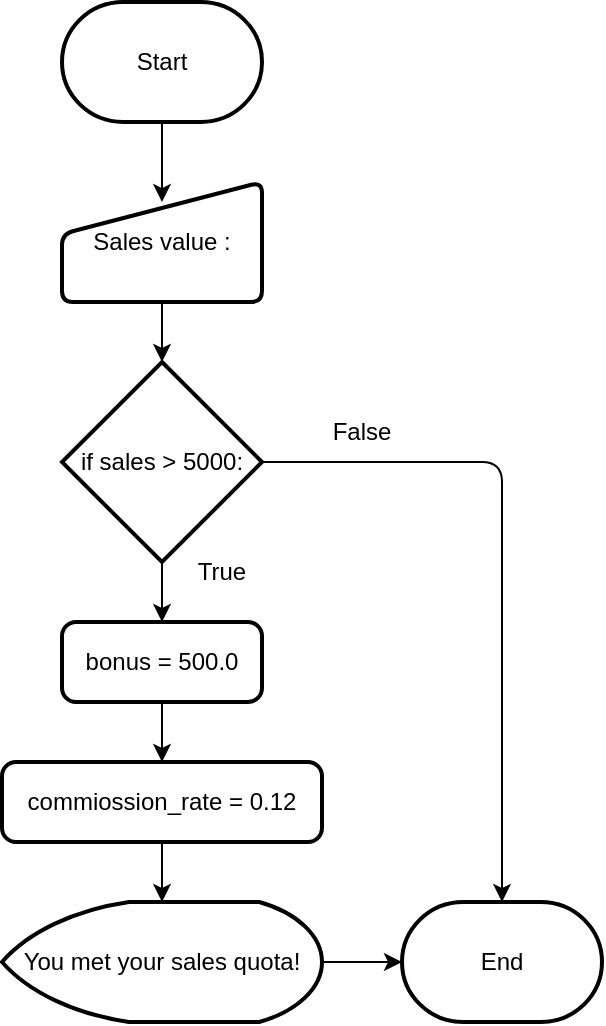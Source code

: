 <mxfile>
    <diagram id="Dn83BFYoQidH9E2KFeA1" name="Page-1">
        <mxGraphModel dx="1188" dy="658" grid="0" gridSize="10" guides="1" tooltips="1" connect="1" arrows="1" fold="1" page="1" pageScale="1" pageWidth="850" pageHeight="1100" math="0" shadow="0">
            <root>
                <mxCell id="0"/>
                <mxCell id="1" parent="0"/>
                <mxCell id="26" style="edgeStyle=none;html=1;entryX=0.5;entryY=0.167;entryDx=0;entryDy=0;entryPerimeter=0;" parent="1" source="3" target="5" edge="1">
                    <mxGeometry relative="1" as="geometry"/>
                </mxCell>
                <mxCell id="3" value="Start" style="strokeWidth=2;html=1;shape=mxgraph.flowchart.terminator;whiteSpace=wrap;" parent="1" vertex="1">
                    <mxGeometry x="220" y="200" width="100" height="60" as="geometry"/>
                </mxCell>
                <mxCell id="4" value="End" style="strokeWidth=2;html=1;shape=mxgraph.flowchart.terminator;whiteSpace=wrap;" parent="1" vertex="1">
                    <mxGeometry x="390" y="650" width="100" height="60" as="geometry"/>
                </mxCell>
                <mxCell id="14" style="edgeStyle=none;html=1;entryX=0.5;entryY=0;entryDx=0;entryDy=0;entryPerimeter=0;" parent="1" source="5" target="6" edge="1">
                    <mxGeometry relative="1" as="geometry"/>
                </mxCell>
                <mxCell id="5" value="Sales value :" style="html=1;strokeWidth=2;shape=manualInput;whiteSpace=wrap;rounded=1;size=26;arcSize=11;" parent="1" vertex="1">
                    <mxGeometry x="220" y="290" width="100" height="60" as="geometry"/>
                </mxCell>
                <mxCell id="15" style="edgeStyle=none;html=1;entryX=0.5;entryY=0;entryDx=0;entryDy=0;" parent="1" source="6" target="7" edge="1">
                    <mxGeometry relative="1" as="geometry"/>
                </mxCell>
                <mxCell id="25" style="edgeStyle=none;html=1;entryX=0.5;entryY=0;entryDx=0;entryDy=0;entryPerimeter=0;" parent="1" source="6" target="4" edge="1">
                    <mxGeometry relative="1" as="geometry">
                        <Array as="points">
                            <mxPoint x="440" y="430"/>
                        </Array>
                    </mxGeometry>
                </mxCell>
                <mxCell id="6" value="if sales &amp;gt; 5000:" style="strokeWidth=2;html=1;shape=mxgraph.flowchart.decision;whiteSpace=wrap;" parent="1" vertex="1">
                    <mxGeometry x="220" y="380" width="100" height="100" as="geometry"/>
                </mxCell>
                <mxCell id="19" style="edgeStyle=none;html=1;entryX=0.5;entryY=0;entryDx=0;entryDy=0;" parent="1" source="7" target="8" edge="1">
                    <mxGeometry relative="1" as="geometry"/>
                </mxCell>
                <mxCell id="7" value="bonus = 500.0" style="rounded=1;whiteSpace=wrap;html=1;absoluteArcSize=1;arcSize=14;strokeWidth=2;" parent="1" vertex="1">
                    <mxGeometry x="220" y="510" width="100" height="40" as="geometry"/>
                </mxCell>
                <mxCell id="20" style="edgeStyle=none;html=1;entryX=0.5;entryY=0;entryDx=0;entryDy=0;entryPerimeter=0;" parent="1" source="8" target="9" edge="1">
                    <mxGeometry relative="1" as="geometry"/>
                </mxCell>
                <mxCell id="8" value="commiossion_rate = 0.12" style="rounded=1;whiteSpace=wrap;html=1;absoluteArcSize=1;arcSize=14;strokeWidth=2;" parent="1" vertex="1">
                    <mxGeometry x="190" y="580" width="160" height="40" as="geometry"/>
                </mxCell>
                <mxCell id="24" style="edgeStyle=none;html=1;entryX=0;entryY=0.5;entryDx=0;entryDy=0;entryPerimeter=0;" parent="1" source="9" target="4" edge="1">
                    <mxGeometry relative="1" as="geometry"/>
                </mxCell>
                <mxCell id="9" value="You met your sales quota!" style="strokeWidth=2;html=1;shape=mxgraph.flowchart.display;whiteSpace=wrap;" parent="1" vertex="1">
                    <mxGeometry x="190" y="650" width="160" height="60" as="geometry"/>
                </mxCell>
                <mxCell id="21" value="True" style="text;html=1;strokeColor=none;fillColor=none;align=center;verticalAlign=middle;whiteSpace=wrap;rounded=0;" parent="1" vertex="1">
                    <mxGeometry x="270" y="470" width="60" height="30" as="geometry"/>
                </mxCell>
                <mxCell id="22" value="False" style="text;html=1;strokeColor=none;fillColor=none;align=center;verticalAlign=middle;whiteSpace=wrap;rounded=0;" parent="1" vertex="1">
                    <mxGeometry x="340" y="400" width="60" height="30" as="geometry"/>
                </mxCell>
            </root>
        </mxGraphModel>
    </diagram>
    <diagram id="6Tc7TNAl6Jin8Av_L2Xj" name="Page-2">
        <mxGraphModel dx="1425" dy="790" grid="1" gridSize="10" guides="1" tooltips="1" connect="1" arrows="1" fold="1" page="1" pageScale="1" pageWidth="850" pageHeight="1100" math="0" shadow="0">
            <root>
                <mxCell id="Ytnv6dPcexWLq4eWZgGV-0"/>
                <mxCell id="Ytnv6dPcexWLq4eWZgGV-1" parent="Ytnv6dPcexWLq4eWZgGV-0"/>
                <mxCell id="Ytnv6dPcexWLq4eWZgGV-9" style="edgeStyle=none;html=1;entryX=0.5;entryY=0;entryDx=0;entryDy=0;" edge="1" parent="Ytnv6dPcexWLq4eWZgGV-1" source="Ytnv6dPcexWLq4eWZgGV-2" target="Ytnv6dPcexWLq4eWZgGV-4">
                    <mxGeometry relative="1" as="geometry"/>
                </mxCell>
                <mxCell id="Ytnv6dPcexWLq4eWZgGV-2" value="Start" style="strokeWidth=2;html=1;shape=mxgraph.flowchart.terminator;whiteSpace=wrap;" vertex="1" parent="Ytnv6dPcexWLq4eWZgGV-1">
                    <mxGeometry x="120" y="180" width="100" height="60" as="geometry"/>
                </mxCell>
                <mxCell id="Ytnv6dPcexWLq4eWZgGV-3" value="End" style="strokeWidth=2;html=1;shape=mxgraph.flowchart.terminator;whiteSpace=wrap;" vertex="1" parent="Ytnv6dPcexWLq4eWZgGV-1">
                    <mxGeometry x="120" y="840" width="100" height="60" as="geometry"/>
                </mxCell>
                <mxCell id="Ytnv6dPcexWLq4eWZgGV-10" style="edgeStyle=none;html=1;entryX=0.5;entryY=0;entryDx=0;entryDy=0;" edge="1" parent="Ytnv6dPcexWLq4eWZgGV-1" source="Ytnv6dPcexWLq4eWZgGV-4" target="Ytnv6dPcexWLq4eWZgGV-5">
                    <mxGeometry relative="1" as="geometry"/>
                </mxCell>
                <mxCell id="Ytnv6dPcexWLq4eWZgGV-4" value="First Score :" style="html=1;strokeWidth=2;shape=manualInput;whiteSpace=wrap;rounded=1;size=26;arcSize=11;" vertex="1" parent="Ytnv6dPcexWLq4eWZgGV-1">
                    <mxGeometry x="120" y="270" width="100" height="60" as="geometry"/>
                </mxCell>
                <mxCell id="Ytnv6dPcexWLq4eWZgGV-11" style="edgeStyle=none;html=1;entryX=0.5;entryY=0;entryDx=0;entryDy=0;" edge="1" parent="Ytnv6dPcexWLq4eWZgGV-1" source="Ytnv6dPcexWLq4eWZgGV-5" target="Ytnv6dPcexWLq4eWZgGV-6">
                    <mxGeometry relative="1" as="geometry"/>
                </mxCell>
                <mxCell id="Ytnv6dPcexWLq4eWZgGV-5" value="Second Score :" style="html=1;strokeWidth=2;shape=manualInput;whiteSpace=wrap;rounded=1;size=26;arcSize=11;" vertex="1" parent="Ytnv6dPcexWLq4eWZgGV-1">
                    <mxGeometry x="120" y="360" width="100" height="60" as="geometry"/>
                </mxCell>
                <mxCell id="Ytnv6dPcexWLq4eWZgGV-13" style="edgeStyle=none;html=1;entryX=0.5;entryY=0;entryDx=0;entryDy=0;" edge="1" parent="Ytnv6dPcexWLq4eWZgGV-1" source="Ytnv6dPcexWLq4eWZgGV-6" target="Ytnv6dPcexWLq4eWZgGV-7">
                    <mxGeometry relative="1" as="geometry"/>
                </mxCell>
                <mxCell id="Ytnv6dPcexWLq4eWZgGV-6" value="Third Score :" style="html=1;strokeWidth=2;shape=manualInput;whiteSpace=wrap;rounded=1;size=26;arcSize=11;" vertex="1" parent="Ytnv6dPcexWLq4eWZgGV-1">
                    <mxGeometry x="120" y="450" width="100" height="60" as="geometry"/>
                </mxCell>
                <mxCell id="Ytnv6dPcexWLq4eWZgGV-17" style="edgeStyle=none;html=1;entryX=0.5;entryY=0;entryDx=0;entryDy=0;entryPerimeter=0;" edge="1" parent="Ytnv6dPcexWLq4eWZgGV-1" source="Ytnv6dPcexWLq4eWZgGV-7" target="Ytnv6dPcexWLq4eWZgGV-16">
                    <mxGeometry relative="1" as="geometry"/>
                </mxCell>
                <mxCell id="Ytnv6dPcexWLq4eWZgGV-7" value="average = (first_score+second_score+third_score)/3" style="rounded=1;whiteSpace=wrap;html=1;absoluteArcSize=1;arcSize=14;strokeWidth=2;" vertex="1" parent="Ytnv6dPcexWLq4eWZgGV-1">
                    <mxGeometry x="15" y="540" width="310" height="40" as="geometry"/>
                </mxCell>
                <mxCell id="Ytnv6dPcexWLq4eWZgGV-20" style="edgeStyle=none;html=1;entryX=0;entryY=0.5;entryDx=0;entryDy=0;entryPerimeter=0;" edge="1" parent="Ytnv6dPcexWLq4eWZgGV-1" source="Ytnv6dPcexWLq4eWZgGV-14" target="Ytnv6dPcexWLq4eWZgGV-19">
                    <mxGeometry relative="1" as="geometry"/>
                </mxCell>
                <mxCell id="Ytnv6dPcexWLq4eWZgGV-23" style="edgeStyle=none;html=1;entryX=0.5;entryY=0;entryDx=0;entryDy=0;entryPerimeter=0;" edge="1" parent="Ytnv6dPcexWLq4eWZgGV-1" source="Ytnv6dPcexWLq4eWZgGV-14" target="Ytnv6dPcexWLq4eWZgGV-3">
                    <mxGeometry relative="1" as="geometry"/>
                </mxCell>
                <mxCell id="Ytnv6dPcexWLq4eWZgGV-14" value="if average &amp;gt; 95:" style="strokeWidth=2;html=1;shape=mxgraph.flowchart.decision;whiteSpace=wrap;" vertex="1" parent="Ytnv6dPcexWLq4eWZgGV-1">
                    <mxGeometry x="120" y="700" width="100" height="100" as="geometry"/>
                </mxCell>
                <mxCell id="Ytnv6dPcexWLq4eWZgGV-18" style="edgeStyle=none;html=1;entryX=0.5;entryY=0;entryDx=0;entryDy=0;entryPerimeter=0;" edge="1" parent="Ytnv6dPcexWLq4eWZgGV-1" source="Ytnv6dPcexWLq4eWZgGV-16" target="Ytnv6dPcexWLq4eWZgGV-14">
                    <mxGeometry relative="1" as="geometry"/>
                </mxCell>
                <mxCell id="Ytnv6dPcexWLq4eWZgGV-16" value="average" style="strokeWidth=2;html=1;shape=mxgraph.flowchart.display;whiteSpace=wrap;" vertex="1" parent="Ytnv6dPcexWLq4eWZgGV-1">
                    <mxGeometry x="120" y="610" width="100" height="60" as="geometry"/>
                </mxCell>
                <mxCell id="Ytnv6dPcexWLq4eWZgGV-24" style="edgeStyle=none;html=1;entryX=1;entryY=0.5;entryDx=0;entryDy=0;entryPerimeter=0;" edge="1" parent="Ytnv6dPcexWLq4eWZgGV-1" source="Ytnv6dPcexWLq4eWZgGV-19" target="Ytnv6dPcexWLq4eWZgGV-3">
                    <mxGeometry relative="1" as="geometry">
                        <Array as="points">
                            <mxPoint x="320" y="870"/>
                        </Array>
                    </mxGeometry>
                </mxCell>
                <mxCell id="Ytnv6dPcexWLq4eWZgGV-19" value="congratulations" style="strokeWidth=2;html=1;shape=mxgraph.flowchart.display;whiteSpace=wrap;" vertex="1" parent="Ytnv6dPcexWLq4eWZgGV-1">
                    <mxGeometry x="270" y="720" width="100" height="60" as="geometry"/>
                </mxCell>
                <mxCell id="Ytnv6dPcexWLq4eWZgGV-21" value="True" style="text;html=1;strokeColor=none;fillColor=none;align=center;verticalAlign=middle;whiteSpace=wrap;rounded=0;" vertex="1" parent="Ytnv6dPcexWLq4eWZgGV-1">
                    <mxGeometry x="210" y="720" width="60" height="30" as="geometry"/>
                </mxCell>
                <mxCell id="Ytnv6dPcexWLq4eWZgGV-22" value="False" style="text;html=1;strokeColor=none;fillColor=none;align=center;verticalAlign=middle;whiteSpace=wrap;rounded=0;" vertex="1" parent="Ytnv6dPcexWLq4eWZgGV-1">
                    <mxGeometry x="170" y="800" width="60" height="30" as="geometry"/>
                </mxCell>
            </root>
        </mxGraphModel>
    </diagram>
    <diagram id="rSBsGykF14jfiDmRn0nw" name="Page-3">
        <mxGraphModel dx="1425" dy="790" grid="1" gridSize="10" guides="1" tooltips="1" connect="1" arrows="1" fold="1" page="1" pageScale="1" pageWidth="850" pageHeight="1100" math="0" shadow="0">
            <root>
                <mxCell id="jsNpPN3t-V2Z6mz5eVgf-0"/>
                <mxCell id="jsNpPN3t-V2Z6mz5eVgf-1" parent="jsNpPN3t-V2Z6mz5eVgf-0"/>
                <mxCell id="jsNpPN3t-V2Z6mz5eVgf-10" value="" style="edgeStyle=none;html=1;" parent="jsNpPN3t-V2Z6mz5eVgf-1" source="jsNpPN3t-V2Z6mz5eVgf-2" target="jsNpPN3t-V2Z6mz5eVgf-4" edge="1">
                    <mxGeometry relative="1" as="geometry"/>
                </mxCell>
                <mxCell id="jsNpPN3t-V2Z6mz5eVgf-2" value="Start" style="strokeWidth=2;html=1;shape=mxgraph.flowchart.terminator;whiteSpace=wrap;" parent="jsNpPN3t-V2Z6mz5eVgf-1" vertex="1">
                    <mxGeometry x="270" y="200" width="100" height="60" as="geometry"/>
                </mxCell>
                <mxCell id="jsNpPN3t-V2Z6mz5eVgf-3" value="End" style="strokeWidth=2;html=1;shape=mxgraph.flowchart.terminator;whiteSpace=wrap;" parent="jsNpPN3t-V2Z6mz5eVgf-1" vertex="1">
                    <mxGeometry x="540" y="720" width="100" height="60" as="geometry"/>
                </mxCell>
                <mxCell id="jsNpPN3t-V2Z6mz5eVgf-9" style="edgeStyle=none;html=1;entryX=0.5;entryY=0;entryDx=0;entryDy=0;" parent="jsNpPN3t-V2Z6mz5eVgf-1" source="jsNpPN3t-V2Z6mz5eVgf-4" target="jsNpPN3t-V2Z6mz5eVgf-6" edge="1">
                    <mxGeometry relative="1" as="geometry"/>
                </mxCell>
                <mxCell id="jsNpPN3t-V2Z6mz5eVgf-26" style="edgeStyle=none;html=1;entryX=1;entryY=0.5;entryDx=0;entryDy=0;entryPerimeter=0;" parent="jsNpPN3t-V2Z6mz5eVgf-1" source="jsNpPN3t-V2Z6mz5eVgf-4" target="jsNpPN3t-V2Z6mz5eVgf-3" edge="1">
                    <mxGeometry relative="1" as="geometry">
                        <Array as="points">
                            <mxPoint x="710" y="330"/>
                            <mxPoint x="710" y="750"/>
                        </Array>
                    </mxGeometry>
                </mxCell>
                <mxCell id="jsNpPN3t-V2Z6mz5eVgf-4" value="if __name__ == &quot;main&quot;" style="strokeWidth=2;html=1;shape=mxgraph.flowchart.decision;whiteSpace=wrap;" parent="jsNpPN3t-V2Z6mz5eVgf-1" vertex="1">
                    <mxGeometry x="220" y="290" width="200" height="80" as="geometry"/>
                </mxCell>
                <mxCell id="jsNpPN3t-V2Z6mz5eVgf-8" style="edgeStyle=none;html=1;entryX=0.5;entryY=0;entryDx=0;entryDy=0;" parent="jsNpPN3t-V2Z6mz5eVgf-1" source="jsNpPN3t-V2Z6mz5eVgf-6" target="jsNpPN3t-V2Z6mz5eVgf-7" edge="1">
                    <mxGeometry relative="1" as="geometry"/>
                </mxCell>
                <mxCell id="jsNpPN3t-V2Z6mz5eVgf-6" value="Enter the number of hours worked :" style="html=1;strokeWidth=2;shape=manualInput;whiteSpace=wrap;rounded=1;size=26;arcSize=11;" parent="jsNpPN3t-V2Z6mz5eVgf-1" vertex="1">
                    <mxGeometry x="200" y="400" width="240" height="80" as="geometry"/>
                </mxCell>
                <mxCell id="jsNpPN3t-V2Z6mz5eVgf-12" style="edgeStyle=none;html=1;entryX=0.5;entryY=0;entryDx=0;entryDy=0;entryPerimeter=0;" parent="jsNpPN3t-V2Z6mz5eVgf-1" source="jsNpPN3t-V2Z6mz5eVgf-7" target="jsNpPN3t-V2Z6mz5eVgf-11" edge="1">
                    <mxGeometry relative="1" as="geometry"/>
                </mxCell>
                <mxCell id="jsNpPN3t-V2Z6mz5eVgf-7" value="Enter the number of hours payrate :" style="html=1;strokeWidth=2;shape=manualInput;whiteSpace=wrap;rounded=1;size=26;arcSize=11;" parent="jsNpPN3t-V2Z6mz5eVgf-1" vertex="1">
                    <mxGeometry x="200" y="510" width="240" height="80" as="geometry"/>
                </mxCell>
                <mxCell id="jsNpPN3t-V2Z6mz5eVgf-17" style="edgeStyle=none;html=1;entryX=0.5;entryY=0;entryDx=0;entryDy=0;" parent="jsNpPN3t-V2Z6mz5eVgf-1" source="jsNpPN3t-V2Z6mz5eVgf-11" target="jsNpPN3t-V2Z6mz5eVgf-16" edge="1">
                    <mxGeometry relative="1" as="geometry"/>
                </mxCell>
                <mxCell id="jsNpPN3t-V2Z6mz5eVgf-21" style="edgeStyle=none;html=1;entryX=0;entryY=0.5;entryDx=0;entryDy=0;" parent="jsNpPN3t-V2Z6mz5eVgf-1" source="jsNpPN3t-V2Z6mz5eVgf-11" target="jsNpPN3t-V2Z6mz5eVgf-20" edge="1">
                    <mxGeometry relative="1" as="geometry"/>
                </mxCell>
                <mxCell id="jsNpPN3t-V2Z6mz5eVgf-11" value="if hours_work &amp;gt; 48:" style="strokeWidth=2;html=1;shape=mxgraph.flowchart.decision;whiteSpace=wrap;" parent="jsNpPN3t-V2Z6mz5eVgf-1" vertex="1">
                    <mxGeometry x="220" y="620" width="200" height="80" as="geometry"/>
                </mxCell>
                <mxCell id="jsNpPN3t-V2Z6mz5eVgf-13" value="True" style="text;html=1;strokeColor=none;fillColor=none;align=center;verticalAlign=middle;whiteSpace=wrap;rounded=0;" parent="jsNpPN3t-V2Z6mz5eVgf-1" vertex="1">
                    <mxGeometry x="320" y="370" width="60" height="30" as="geometry"/>
                </mxCell>
                <mxCell id="jsNpPN3t-V2Z6mz5eVgf-14" value="True" style="text;html=1;strokeColor=none;fillColor=none;align=center;verticalAlign=middle;whiteSpace=wrap;rounded=0;" parent="jsNpPN3t-V2Z6mz5eVgf-1" vertex="1">
                    <mxGeometry x="320" y="700" width="60" height="30" as="geometry"/>
                </mxCell>
                <mxCell id="jsNpPN3t-V2Z6mz5eVgf-15" value="False" style="text;html=1;strokeColor=none;fillColor=none;align=center;verticalAlign=middle;whiteSpace=wrap;rounded=0;" parent="jsNpPN3t-V2Z6mz5eVgf-1" vertex="1">
                    <mxGeometry x="425" y="290" width="60" height="30" as="geometry"/>
                </mxCell>
                <mxCell id="jsNpPN3t-V2Z6mz5eVgf-25" style="edgeStyle=none;html=1;entryX=0;entryY=0.5;entryDx=0;entryDy=0;entryPerimeter=0;" parent="jsNpPN3t-V2Z6mz5eVgf-1" source="jsNpPN3t-V2Z6mz5eVgf-16" target="jsNpPN3t-V2Z6mz5eVgf-3" edge="1">
                    <mxGeometry relative="1" as="geometry"/>
                </mxCell>
                <mxCell id="jsNpPN3t-V2Z6mz5eVgf-16" value="gross_pay = ((40*pay_rate))+((hours_work)*30)" style="rounded=1;whiteSpace=wrap;html=1;absoluteArcSize=1;arcSize=14;strokeWidth=2;" parent="jsNpPN3t-V2Z6mz5eVgf-1" vertex="1">
                    <mxGeometry x="182.5" y="730" width="275" height="40" as="geometry"/>
                </mxCell>
                <mxCell id="jsNpPN3t-V2Z6mz5eVgf-24" style="edgeStyle=none;html=1;entryX=0.5;entryY=0;entryDx=0;entryDy=0;entryPerimeter=0;" parent="jsNpPN3t-V2Z6mz5eVgf-1" source="jsNpPN3t-V2Z6mz5eVgf-20" target="jsNpPN3t-V2Z6mz5eVgf-3" edge="1">
                    <mxGeometry relative="1" as="geometry"/>
                </mxCell>
                <mxCell id="jsNpPN3t-V2Z6mz5eVgf-20" value="&lt;span&gt;gross_pay = (hours_work*pay_rate)&lt;/span&gt;" style="rounded=1;whiteSpace=wrap;html=1;absoluteArcSize=1;arcSize=14;strokeWidth=2;" parent="jsNpPN3t-V2Z6mz5eVgf-1" vertex="1">
                    <mxGeometry x="480" y="640" width="220" height="40" as="geometry"/>
                </mxCell>
                <mxCell id="jsNpPN3t-V2Z6mz5eVgf-23" value="False" style="text;html=1;strokeColor=none;fillColor=none;align=center;verticalAlign=middle;whiteSpace=wrap;rounded=0;" parent="jsNpPN3t-V2Z6mz5eVgf-1" vertex="1">
                    <mxGeometry x="420" y="630" width="60" height="30" as="geometry"/>
                </mxCell>
            </root>
        </mxGraphModel>
    </diagram>
    <diagram id="6WMhHRBT0eP-Nobfqjbb" name="Page-4">
        <mxGraphModel dx="1425" dy="790" grid="1" gridSize="10" guides="1" tooltips="1" connect="1" arrows="1" fold="1" page="1" pageScale="1" pageWidth="850" pageHeight="1100" math="0" shadow="0">
            <root>
                <mxCell id="NIvhUx0DPcq_0cUMLNg6-0"/>
                <mxCell id="NIvhUx0DPcq_0cUMLNg6-1" parent="NIvhUx0DPcq_0cUMLNg6-0"/>
                <mxCell id="bYUaJ46Gn_Y0zW7munqn-4" style="edgeStyle=none;html=1;entryX=0.5;entryY=0;entryDx=0;entryDy=0;" edge="1" parent="NIvhUx0DPcq_0cUMLNg6-1" source="bYUaJ46Gn_Y0zW7munqn-0" target="bYUaJ46Gn_Y0zW7munqn-3">
                    <mxGeometry relative="1" as="geometry"/>
                </mxCell>
                <mxCell id="bYUaJ46Gn_Y0zW7munqn-0" value="Start" style="strokeWidth=2;html=1;shape=mxgraph.flowchart.terminator;whiteSpace=wrap;" vertex="1" parent="NIvhUx0DPcq_0cUMLNg6-1">
                    <mxGeometry x="270" y="200" width="100" height="60" as="geometry"/>
                </mxCell>
                <mxCell id="bYUaJ46Gn_Y0zW7munqn-1" value="End" style="strokeWidth=2;html=1;shape=mxgraph.flowchart.terminator;whiteSpace=wrap;" vertex="1" parent="NIvhUx0DPcq_0cUMLNg6-1">
                    <mxGeometry x="270" y="560" width="100" height="60" as="geometry"/>
                </mxCell>
                <mxCell id="bYUaJ46Gn_Y0zW7munqn-17" style="edgeStyle=none;html=1;entryX=1;entryY=0.5;entryDx=0;entryDy=0;entryPerimeter=0;" edge="1" parent="NIvhUx0DPcq_0cUMLNg6-1" source="bYUaJ46Gn_Y0zW7munqn-2" target="bYUaJ46Gn_Y0zW7munqn-7">
                    <mxGeometry relative="1" as="geometry"/>
                </mxCell>
                <mxCell id="bYUaJ46Gn_Y0zW7munqn-20" style="edgeStyle=none;html=1;entryX=0.5;entryY=0;entryDx=0;entryDy=0;entryPerimeter=0;" edge="1" parent="NIvhUx0DPcq_0cUMLNg6-1" source="bYUaJ46Gn_Y0zW7munqn-2" target="bYUaJ46Gn_Y0zW7munqn-11">
                    <mxGeometry relative="1" as="geometry">
                        <Array as="points">
                            <mxPoint x="408" y="420"/>
                        </Array>
                    </mxGeometry>
                </mxCell>
                <mxCell id="bYUaJ46Gn_Y0zW7munqn-2" value="if num &amp;gt; 0:" style="strokeWidth=2;html=1;shape=mxgraph.flowchart.decision;whiteSpace=wrap;" vertex="1" parent="NIvhUx0DPcq_0cUMLNg6-1">
                    <mxGeometry x="272.5" y="380" width="95" height="80" as="geometry"/>
                </mxCell>
                <mxCell id="bYUaJ46Gn_Y0zW7munqn-5" style="edgeStyle=none;html=1;entryX=0.5;entryY=0;entryDx=0;entryDy=0;entryPerimeter=0;" edge="1" parent="NIvhUx0DPcq_0cUMLNg6-1" source="bYUaJ46Gn_Y0zW7munqn-3" target="bYUaJ46Gn_Y0zW7munqn-2">
                    <mxGeometry relative="1" as="geometry"/>
                </mxCell>
                <mxCell id="bYUaJ46Gn_Y0zW7munqn-3" value="Enter a number :" style="html=1;strokeWidth=2;shape=manualInput;whiteSpace=wrap;rounded=1;size=26;arcSize=11;" vertex="1" parent="NIvhUx0DPcq_0cUMLNg6-1">
                    <mxGeometry x="260" y="290" width="120" height="60" as="geometry"/>
                </mxCell>
                <mxCell id="bYUaJ46Gn_Y0zW7munqn-30" style="edgeStyle=none;html=1;entryX=0;entryY=0.5;entryDx=0;entryDy=0;entryPerimeter=0;" edge="1" parent="NIvhUx0DPcq_0cUMLNg6-1" source="bYUaJ46Gn_Y0zW7munqn-7" target="bYUaJ46Gn_Y0zW7munqn-27">
                    <mxGeometry relative="1" as="geometry"/>
                </mxCell>
                <mxCell id="bYUaJ46Gn_Y0zW7munqn-7" value="Positive Number" style="strokeWidth=2;html=1;shape=mxgraph.flowchart.display;whiteSpace=wrap;" vertex="1" parent="NIvhUx0DPcq_0cUMLNg6-1">
                    <mxGeometry x="130" y="390" width="100" height="60" as="geometry"/>
                </mxCell>
                <mxCell id="bYUaJ46Gn_Y0zW7munqn-29" style="edgeStyle=none;html=1;entryX=0.5;entryY=0;entryDx=0;entryDy=0;entryPerimeter=0;" edge="1" parent="NIvhUx0DPcq_0cUMLNg6-1" source="bYUaJ46Gn_Y0zW7munqn-8" target="bYUaJ46Gn_Y0zW7munqn-27">
                    <mxGeometry relative="1" as="geometry"/>
                </mxCell>
                <mxCell id="bYUaJ46Gn_Y0zW7munqn-8" value="Zero" style="strokeWidth=2;html=1;shape=mxgraph.flowchart.display;whiteSpace=wrap;" vertex="1" parent="NIvhUx0DPcq_0cUMLNg6-1">
                    <mxGeometry x="220" y="470" width="100" height="60" as="geometry"/>
                </mxCell>
                <mxCell id="bYUaJ46Gn_Y0zW7munqn-32" style="edgeStyle=none;html=1;entryX=1;entryY=0.5;entryDx=0;entryDy=0;entryPerimeter=0;" edge="1" parent="NIvhUx0DPcq_0cUMLNg6-1" source="bYUaJ46Gn_Y0zW7munqn-9" target="bYUaJ46Gn_Y0zW7munqn-1">
                    <mxGeometry relative="1" as="geometry">
                        <Array as="points">
                            <mxPoint x="540" y="590"/>
                        </Array>
                    </mxGeometry>
                </mxCell>
                <mxCell id="bYUaJ46Gn_Y0zW7munqn-9" value="Negative Number" style="strokeWidth=2;html=1;shape=mxgraph.flowchart.display;whiteSpace=wrap;" vertex="1" parent="NIvhUx0DPcq_0cUMLNg6-1">
                    <mxGeometry x="490" y="470" width="100" height="60" as="geometry"/>
                </mxCell>
                <mxCell id="bYUaJ46Gn_Y0zW7munqn-21" style="edgeStyle=none;html=1;entryX=1;entryY=0.5;entryDx=0;entryDy=0;entryPerimeter=0;" edge="1" parent="NIvhUx0DPcq_0cUMLNg6-1" source="bYUaJ46Gn_Y0zW7munqn-11" target="bYUaJ46Gn_Y0zW7munqn-8">
                    <mxGeometry relative="1" as="geometry"/>
                </mxCell>
                <mxCell id="bYUaJ46Gn_Y0zW7munqn-26" style="edgeStyle=none;html=1;entryX=0;entryY=0.5;entryDx=0;entryDy=0;entryPerimeter=0;" edge="1" parent="NIvhUx0DPcq_0cUMLNg6-1" source="bYUaJ46Gn_Y0zW7munqn-11" target="bYUaJ46Gn_Y0zW7munqn-9">
                    <mxGeometry relative="1" as="geometry"/>
                </mxCell>
                <mxCell id="bYUaJ46Gn_Y0zW7munqn-11" value="elif num == 0:" style="strokeWidth=2;html=1;shape=mxgraph.flowchart.decision;whiteSpace=wrap;" vertex="1" parent="NIvhUx0DPcq_0cUMLNg6-1">
                    <mxGeometry x="360" y="460" width="95" height="80" as="geometry"/>
                </mxCell>
                <mxCell id="bYUaJ46Gn_Y0zW7munqn-14" value="True" style="text;html=1;strokeColor=none;fillColor=none;align=center;verticalAlign=middle;whiteSpace=wrap;rounded=0;" vertex="1" parent="NIvhUx0DPcq_0cUMLNg6-1">
                    <mxGeometry x="220" y="390" width="60" height="30" as="geometry"/>
                </mxCell>
                <mxCell id="bYUaJ46Gn_Y0zW7munqn-16" value="False" style="text;html=1;strokeColor=none;fillColor=none;align=center;verticalAlign=middle;whiteSpace=wrap;rounded=0;" vertex="1" parent="NIvhUx0DPcq_0cUMLNg6-1">
                    <mxGeometry x="360" y="390" width="60" height="30" as="geometry"/>
                </mxCell>
                <mxCell id="bYUaJ46Gn_Y0zW7munqn-22" value="True" style="text;html=1;strokeColor=none;fillColor=none;align=center;verticalAlign=middle;whiteSpace=wrap;rounded=0;" vertex="1" parent="NIvhUx0DPcq_0cUMLNg6-1">
                    <mxGeometry x="310" y="470" width="60" height="30" as="geometry"/>
                </mxCell>
                <mxCell id="bYUaJ46Gn_Y0zW7munqn-25" value="False" style="text;html=1;strokeColor=none;fillColor=none;align=center;verticalAlign=middle;whiteSpace=wrap;rounded=0;" vertex="1" parent="NIvhUx0DPcq_0cUMLNg6-1">
                    <mxGeometry x="440" y="470" width="60" height="30" as="geometry"/>
                </mxCell>
                <mxCell id="bYUaJ46Gn_Y0zW7munqn-31" style="edgeStyle=none;html=1;entryX=0;entryY=0.5;entryDx=0;entryDy=0;entryPerimeter=0;" edge="1" parent="NIvhUx0DPcq_0cUMLNg6-1" source="bYUaJ46Gn_Y0zW7munqn-27" target="bYUaJ46Gn_Y0zW7munqn-1">
                    <mxGeometry relative="1" as="geometry">
                        <Array as="points">
                            <mxPoint x="180" y="590"/>
                        </Array>
                    </mxGeometry>
                </mxCell>
                <mxCell id="bYUaJ46Gn_Y0zW7munqn-27" value="" style="verticalLabelPosition=bottom;verticalAlign=top;html=1;shape=mxgraph.flowchart.on-page_reference;direction=south;" vertex="1" parent="NIvhUx0DPcq_0cUMLNg6-1">
                    <mxGeometry x="170" y="490" width="20" height="20" as="geometry"/>
                </mxCell>
            </root>
        </mxGraphModel>
    </diagram>
    <diagram id="4zrv5CGT2jy4vMeKIRq7" name="Page-5">
        <mxGraphModel dx="2526" dy="929" grid="1" gridSize="10" guides="1" tooltips="1" connect="1" arrows="1" fold="1" page="1" pageScale="1" pageWidth="850" pageHeight="1100" math="0" shadow="0">
            <root>
                <mxCell id="EHFNYhh7UBXqCngU-eui-0"/>
                <mxCell id="EHFNYhh7UBXqCngU-eui-1" parent="EHFNYhh7UBXqCngU-eui-0"/>
                <mxCell id="bW7ZYCRdu0uEWTsb5J2A-7" style="edgeStyle=none;html=1;entryX=0.5;entryY=0;entryDx=0;entryDy=0;" edge="1" parent="EHFNYhh7UBXqCngU-eui-1" source="bW7ZYCRdu0uEWTsb5J2A-0" target="bW7ZYCRdu0uEWTsb5J2A-3">
                    <mxGeometry relative="1" as="geometry"/>
                </mxCell>
                <mxCell id="bW7ZYCRdu0uEWTsb5J2A-0" value="Start" style="strokeWidth=2;html=1;shape=mxgraph.flowchart.terminator;whiteSpace=wrap;" vertex="1" parent="EHFNYhh7UBXqCngU-eui-1">
                    <mxGeometry x="270" y="200" width="100" height="60" as="geometry"/>
                </mxCell>
                <mxCell id="bW7ZYCRdu0uEWTsb5J2A-1" value="End" style="strokeWidth=2;html=1;shape=mxgraph.flowchart.terminator;whiteSpace=wrap;" vertex="1" parent="EHFNYhh7UBXqCngU-eui-1">
                    <mxGeometry x="270" y="680" width="100" height="60" as="geometry"/>
                </mxCell>
                <mxCell id="mABddNdtJLSnhPPc_mWK-1" style="edgeStyle=none;html=1;entryX=1;entryY=0.5;entryDx=0;entryDy=0;entryPerimeter=0;" edge="1" parent="EHFNYhh7UBXqCngU-eui-1" source="bW7ZYCRdu0uEWTsb5J2A-2" target="mABddNdtJLSnhPPc_mWK-0">
                    <mxGeometry relative="1" as="geometry"/>
                </mxCell>
                <mxCell id="mABddNdtJLSnhPPc_mWK-5" style="edgeStyle=none;html=1;entryX=0.5;entryY=0;entryDx=0;entryDy=0;entryPerimeter=0;" edge="1" parent="EHFNYhh7UBXqCngU-eui-1" source="bW7ZYCRdu0uEWTsb5J2A-2" target="mABddNdtJLSnhPPc_mWK-2">
                    <mxGeometry relative="1" as="geometry">
                        <Array as="points">
                            <mxPoint x="449" y="420"/>
                        </Array>
                    </mxGeometry>
                </mxCell>
                <mxCell id="bW7ZYCRdu0uEWTsb5J2A-2" value="if inchar &amp;gt;= 'A' and inchar &amp;lt;= 'Z':" style="strokeWidth=2;html=1;shape=mxgraph.flowchart.decision;whiteSpace=wrap;" vertex="1" parent="EHFNYhh7UBXqCngU-eui-1">
                    <mxGeometry x="211.25" y="380" width="217.5" height="80" as="geometry"/>
                </mxCell>
                <mxCell id="bW7ZYCRdu0uEWTsb5J2A-8" style="edgeStyle=none;html=1;entryX=0.5;entryY=0;entryDx=0;entryDy=0;entryPerimeter=0;" edge="1" parent="EHFNYhh7UBXqCngU-eui-1" source="bW7ZYCRdu0uEWTsb5J2A-3" target="bW7ZYCRdu0uEWTsb5J2A-2">
                    <mxGeometry relative="1" as="geometry"/>
                </mxCell>
                <mxCell id="bW7ZYCRdu0uEWTsb5J2A-3" value="Input one character :" style="html=1;strokeWidth=2;shape=manualInput;whiteSpace=wrap;rounded=1;size=26;arcSize=11;" vertex="1" parent="EHFNYhh7UBXqCngU-eui-1">
                    <mxGeometry x="260" y="290" width="120" height="60" as="geometry"/>
                </mxCell>
                <mxCell id="bW7ZYCRdu0uEWTsb5J2A-4" value="True" style="text;html=1;strokeColor=none;fillColor=none;align=center;verticalAlign=middle;whiteSpace=wrap;rounded=0;" vertex="1" parent="EHFNYhh7UBXqCngU-eui-1">
                    <mxGeometry x="151.25" y="390" width="60" height="30" as="geometry"/>
                </mxCell>
                <mxCell id="bW7ZYCRdu0uEWTsb5J2A-5" value="False" style="text;html=1;strokeColor=none;fillColor=none;align=center;verticalAlign=middle;whiteSpace=wrap;rounded=0;" vertex="1" parent="EHFNYhh7UBXqCngU-eui-1">
                    <mxGeometry x="450" y="420" width="60" height="30" as="geometry"/>
                </mxCell>
                <mxCell id="mABddNdtJLSnhPPc_mWK-34" style="edgeStyle=none;html=1;entryX=0.5;entryY=1;entryDx=0;entryDy=0;entryPerimeter=0;" edge="1" parent="EHFNYhh7UBXqCngU-eui-1" source="mABddNdtJLSnhPPc_mWK-0" target="mABddNdtJLSnhPPc_mWK-21">
                    <mxGeometry relative="1" as="geometry">
                        <Array as="points">
                            <mxPoint x="40" y="600"/>
                        </Array>
                    </mxGeometry>
                </mxCell>
                <mxCell id="mABddNdtJLSnhPPc_mWK-0" value="&quot;You in put Upper Case Letter&quot;, inchar" style="strokeWidth=2;html=1;shape=mxgraph.flowchart.display;whiteSpace=wrap;" vertex="1" parent="EHFNYhh7UBXqCngU-eui-1">
                    <mxGeometry x="-78.75" y="390" width="230" height="60" as="geometry"/>
                </mxCell>
                <mxCell id="mABddNdtJLSnhPPc_mWK-7" style="edgeStyle=none;html=1;entryX=1;entryY=0.5;entryDx=0;entryDy=0;entryPerimeter=0;" edge="1" parent="EHFNYhh7UBXqCngU-eui-1" source="mABddNdtJLSnhPPc_mWK-2" target="mABddNdtJLSnhPPc_mWK-6">
                    <mxGeometry relative="1" as="geometry"/>
                </mxCell>
                <mxCell id="mABddNdtJLSnhPPc_mWK-11" style="edgeStyle=none;html=1;entryX=0.5;entryY=0;entryDx=0;entryDy=0;entryPerimeter=0;exitX=1;exitY=0.5;exitDx=0;exitDy=0;exitPerimeter=0;" edge="1" parent="EHFNYhh7UBXqCngU-eui-1" source="mABddNdtJLSnhPPc_mWK-2" target="mABddNdtJLSnhPPc_mWK-9">
                    <mxGeometry relative="1" as="geometry">
                        <Array as="points">
                            <mxPoint x="570" y="500"/>
                        </Array>
                    </mxGeometry>
                </mxCell>
                <mxCell id="mABddNdtJLSnhPPc_mWK-2" value="elif inchar &amp;gt;= 'a' and inchar &amp;lt;= 'z':" style="strokeWidth=2;html=1;shape=mxgraph.flowchart.decision;whiteSpace=wrap;" vertex="1" parent="EHFNYhh7UBXqCngU-eui-1">
                    <mxGeometry x="340" y="460" width="217.5" height="80" as="geometry"/>
                </mxCell>
                <mxCell id="mABddNdtJLSnhPPc_mWK-36" style="edgeStyle=none;html=1;entryX=0;entryY=0.5;entryDx=0;entryDy=0;entryPerimeter=0;" edge="1" parent="EHFNYhh7UBXqCngU-eui-1" source="mABddNdtJLSnhPPc_mWK-6" target="mABddNdtJLSnhPPc_mWK-21">
                    <mxGeometry relative="1" as="geometry"/>
                </mxCell>
                <mxCell id="mABddNdtJLSnhPPc_mWK-6" value="&quot;You in put Lower Case Letter&quot;, inchar" style="strokeWidth=2;html=1;shape=mxgraph.flowchart.display;whiteSpace=wrap;" vertex="1" parent="EHFNYhh7UBXqCngU-eui-1">
                    <mxGeometry x="60" y="470" width="230" height="60" as="geometry"/>
                </mxCell>
                <mxCell id="mABddNdtJLSnhPPc_mWK-8" value="True" style="text;html=1;strokeColor=none;fillColor=none;align=center;verticalAlign=middle;whiteSpace=wrap;rounded=0;" vertex="1" parent="EHFNYhh7UBXqCngU-eui-1">
                    <mxGeometry x="290" y="470" width="60" height="30" as="geometry"/>
                </mxCell>
                <mxCell id="mABddNdtJLSnhPPc_mWK-13" style="edgeStyle=none;html=1;entryX=1;entryY=0.5;entryDx=0;entryDy=0;entryPerimeter=0;" edge="1" parent="EHFNYhh7UBXqCngU-eui-1" source="mABddNdtJLSnhPPc_mWK-9" target="mABddNdtJLSnhPPc_mWK-12">
                    <mxGeometry relative="1" as="geometry"/>
                </mxCell>
                <mxCell id="mABddNdtJLSnhPPc_mWK-17" style="edgeStyle=none;html=1;entryX=0.561;entryY=-0.017;entryDx=0;entryDy=0;entryPerimeter=0;" edge="1" parent="EHFNYhh7UBXqCngU-eui-1" source="mABddNdtJLSnhPPc_mWK-9" target="mABddNdtJLSnhPPc_mWK-16">
                    <mxGeometry relative="1" as="geometry"/>
                </mxCell>
                <mxCell id="mABddNdtJLSnhPPc_mWK-9" value="elif inchar &amp;gt;= '0' and inchar &amp;lt;= '9':" style="strokeWidth=2;html=1;shape=mxgraph.flowchart.decision;whiteSpace=wrap;" vertex="1" parent="EHFNYhh7UBXqCngU-eui-1">
                    <mxGeometry x="460" y="560" width="217.5" height="80" as="geometry"/>
                </mxCell>
                <mxCell id="mABddNdtJLSnhPPc_mWK-29" style="edgeStyle=none;html=1;entryX=0.5;entryY=0;entryDx=0;entryDy=0;entryPerimeter=0;" edge="1" parent="EHFNYhh7UBXqCngU-eui-1" source="mABddNdtJLSnhPPc_mWK-12" target="mABddNdtJLSnhPPc_mWK-21">
                    <mxGeometry relative="1" as="geometry"/>
                </mxCell>
                <mxCell id="mABddNdtJLSnhPPc_mWK-12" value="&quot;You in put Number&quot;, inchar" style="strokeWidth=2;html=1;shape=mxgraph.flowchart.display;whiteSpace=wrap;" vertex="1" parent="EHFNYhh7UBXqCngU-eui-1">
                    <mxGeometry x="180" y="570" width="230" height="60" as="geometry"/>
                </mxCell>
                <mxCell id="mABddNdtJLSnhPPc_mWK-14" value="True" style="text;html=1;strokeColor=none;fillColor=none;align=center;verticalAlign=middle;whiteSpace=wrap;rounded=0;" vertex="1" parent="EHFNYhh7UBXqCngU-eui-1">
                    <mxGeometry x="410" y="570" width="60" height="30" as="geometry"/>
                </mxCell>
                <mxCell id="mABddNdtJLSnhPPc_mWK-15" value="False" style="text;html=1;strokeColor=none;fillColor=none;align=center;verticalAlign=middle;whiteSpace=wrap;rounded=0;" vertex="1" parent="EHFNYhh7UBXqCngU-eui-1">
                    <mxGeometry x="570" y="520" width="60" height="30" as="geometry"/>
                </mxCell>
                <mxCell id="mABddNdtJLSnhPPc_mWK-31" style="edgeStyle=none;html=1;entryX=1;entryY=0.5;entryDx=0;entryDy=0;entryPerimeter=0;" edge="1" parent="EHFNYhh7UBXqCngU-eui-1" source="mABddNdtJLSnhPPc_mWK-16" target="bW7ZYCRdu0uEWTsb5J2A-1">
                    <mxGeometry relative="1" as="geometry">
                        <mxPoint x="410" y="710" as="targetPoint"/>
                    </mxGeometry>
                </mxCell>
                <mxCell id="mABddNdtJLSnhPPc_mWK-16" value="&quot;It's not a letter or number.&quot;, inchar" style="strokeWidth=2;html=1;shape=mxgraph.flowchart.display;whiteSpace=wrap;" vertex="1" parent="EHFNYhh7UBXqCngU-eui-1">
                    <mxGeometry x="440" y="680" width="230" height="60" as="geometry"/>
                </mxCell>
                <mxCell id="mABddNdtJLSnhPPc_mWK-18" value="False" style="text;html=1;strokeColor=none;fillColor=none;align=center;verticalAlign=middle;whiteSpace=wrap;rounded=0;" vertex="1" parent="EHFNYhh7UBXqCngU-eui-1">
                    <mxGeometry x="570" y="650" width="60" height="30" as="geometry"/>
                </mxCell>
                <mxCell id="mABddNdtJLSnhPPc_mWK-37" style="edgeStyle=none;html=1;entryX=0;entryY=0.5;entryDx=0;entryDy=0;entryPerimeter=0;" edge="1" parent="EHFNYhh7UBXqCngU-eui-1" source="mABddNdtJLSnhPPc_mWK-21" target="bW7ZYCRdu0uEWTsb5J2A-1">
                    <mxGeometry relative="1" as="geometry">
                        <Array as="points">
                            <mxPoint x="110" y="710"/>
                        </Array>
                    </mxGeometry>
                </mxCell>
                <mxCell id="mABddNdtJLSnhPPc_mWK-21" value="" style="verticalLabelPosition=bottom;verticalAlign=top;html=1;shape=mxgraph.flowchart.on-page_reference;direction=south;" vertex="1" parent="EHFNYhh7UBXqCngU-eui-1">
                    <mxGeometry x="100" y="590" width="20" height="20" as="geometry"/>
                </mxCell>
            </root>
        </mxGraphModel>
    </diagram>
</mxfile>